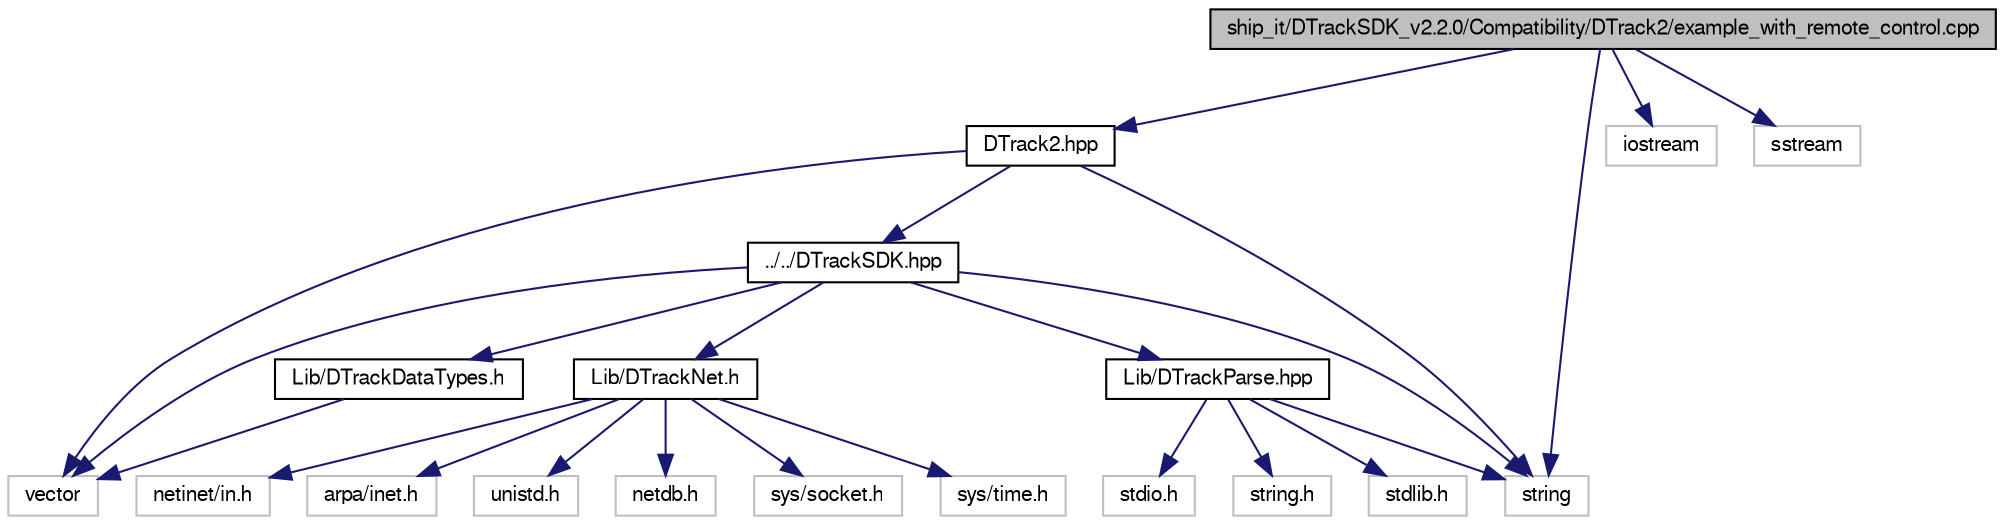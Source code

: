 digraph G
{
  edge [fontname="FreeSans",fontsize=10,labelfontname="FreeSans",labelfontsize=10];
  node [fontname="FreeSans",fontsize=10,shape=record];
  Node1 [label="ship_it/DTrackSDK_v2.2.0/Compatibility/DTrack2/example_with_remote_control.cpp",height=0.2,width=0.4,color="black", fillcolor="grey75", style="filled" fontcolor="black"];
  Node1 -> Node2 [color="midnightblue",fontsize=10,style="solid",fontname="FreeSans"];
  Node2 [label="DTrack2.hpp",height=0.2,width=0.4,color="black", fillcolor="white", style="filled",URL="$ship__it_2_d_track_s_d_k__v2_82_80_2_compatibility_2_d_track2_2_d_track2_8hpp.html"];
  Node2 -> Node3 [color="midnightblue",fontsize=10,style="solid",fontname="FreeSans"];
  Node3 [label="string",height=0.2,width=0.4,color="grey75", fillcolor="white", style="filled"];
  Node2 -> Node4 [color="midnightblue",fontsize=10,style="solid",fontname="FreeSans"];
  Node4 [label="vector",height=0.2,width=0.4,color="grey75", fillcolor="white", style="filled"];
  Node2 -> Node5 [color="midnightblue",fontsize=10,style="solid",fontname="FreeSans"];
  Node5 [label="../../DTrackSDK.hpp",height=0.2,width=0.4,color="black", fillcolor="white", style="filled",URL="$ship__it_2_d_track_s_d_k__v2_82_80_2_d_track_s_d_k_8hpp.html"];
  Node5 -> Node6 [color="midnightblue",fontsize=10,style="solid",fontname="FreeSans"];
  Node6 [label="Lib/DTrackDataTypes.h",height=0.2,width=0.4,color="black", fillcolor="white", style="filled",URL="$ship__it_2_d_track_s_d_k__v2_82_80_2_lib_2_d_track_data_types_8h.html"];
  Node6 -> Node4 [color="midnightblue",fontsize=10,style="solid",fontname="FreeSans"];
  Node5 -> Node7 [color="midnightblue",fontsize=10,style="solid",fontname="FreeSans"];
  Node7 [label="Lib/DTrackNet.h",height=0.2,width=0.4,color="black", fillcolor="white", style="filled",URL="$ship__it_2_d_track_s_d_k__v2_82_80_2_lib_2_d_track_net_8h.html"];
  Node7 -> Node8 [color="midnightblue",fontsize=10,style="solid",fontname="FreeSans"];
  Node8 [label="unistd.h",height=0.2,width=0.4,color="grey75", fillcolor="white", style="filled"];
  Node7 -> Node9 [color="midnightblue",fontsize=10,style="solid",fontname="FreeSans"];
  Node9 [label="netdb.h",height=0.2,width=0.4,color="grey75", fillcolor="white", style="filled"];
  Node7 -> Node10 [color="midnightblue",fontsize=10,style="solid",fontname="FreeSans"];
  Node10 [label="sys/socket.h",height=0.2,width=0.4,color="grey75", fillcolor="white", style="filled"];
  Node7 -> Node11 [color="midnightblue",fontsize=10,style="solid",fontname="FreeSans"];
  Node11 [label="sys/time.h",height=0.2,width=0.4,color="grey75", fillcolor="white", style="filled"];
  Node7 -> Node12 [color="midnightblue",fontsize=10,style="solid",fontname="FreeSans"];
  Node12 [label="netinet/in.h",height=0.2,width=0.4,color="grey75", fillcolor="white", style="filled"];
  Node7 -> Node13 [color="midnightblue",fontsize=10,style="solid",fontname="FreeSans"];
  Node13 [label="arpa/inet.h",height=0.2,width=0.4,color="grey75", fillcolor="white", style="filled"];
  Node5 -> Node14 [color="midnightblue",fontsize=10,style="solid",fontname="FreeSans"];
  Node14 [label="Lib/DTrackParse.hpp",height=0.2,width=0.4,color="black", fillcolor="white", style="filled",URL="$ship__it_2_d_track_s_d_k__v2_82_80_2_lib_2_d_track_parse_8hpp.html"];
  Node14 -> Node15 [color="midnightblue",fontsize=10,style="solid",fontname="FreeSans"];
  Node15 [label="stdlib.h",height=0.2,width=0.4,color="grey75", fillcolor="white", style="filled"];
  Node14 -> Node16 [color="midnightblue",fontsize=10,style="solid",fontname="FreeSans"];
  Node16 [label="stdio.h",height=0.2,width=0.4,color="grey75", fillcolor="white", style="filled"];
  Node14 -> Node17 [color="midnightblue",fontsize=10,style="solid",fontname="FreeSans"];
  Node17 [label="string.h",height=0.2,width=0.4,color="grey75", fillcolor="white", style="filled"];
  Node14 -> Node3 [color="midnightblue",fontsize=10,style="solid",fontname="FreeSans"];
  Node5 -> Node3 [color="midnightblue",fontsize=10,style="solid",fontname="FreeSans"];
  Node5 -> Node4 [color="midnightblue",fontsize=10,style="solid",fontname="FreeSans"];
  Node1 -> Node3 [color="midnightblue",fontsize=10,style="solid",fontname="FreeSans"];
  Node1 -> Node18 [color="midnightblue",fontsize=10,style="solid",fontname="FreeSans"];
  Node18 [label="iostream",height=0.2,width=0.4,color="grey75", fillcolor="white", style="filled"];
  Node1 -> Node19 [color="midnightblue",fontsize=10,style="solid",fontname="FreeSans"];
  Node19 [label="sstream",height=0.2,width=0.4,color="grey75", fillcolor="white", style="filled"];
}

